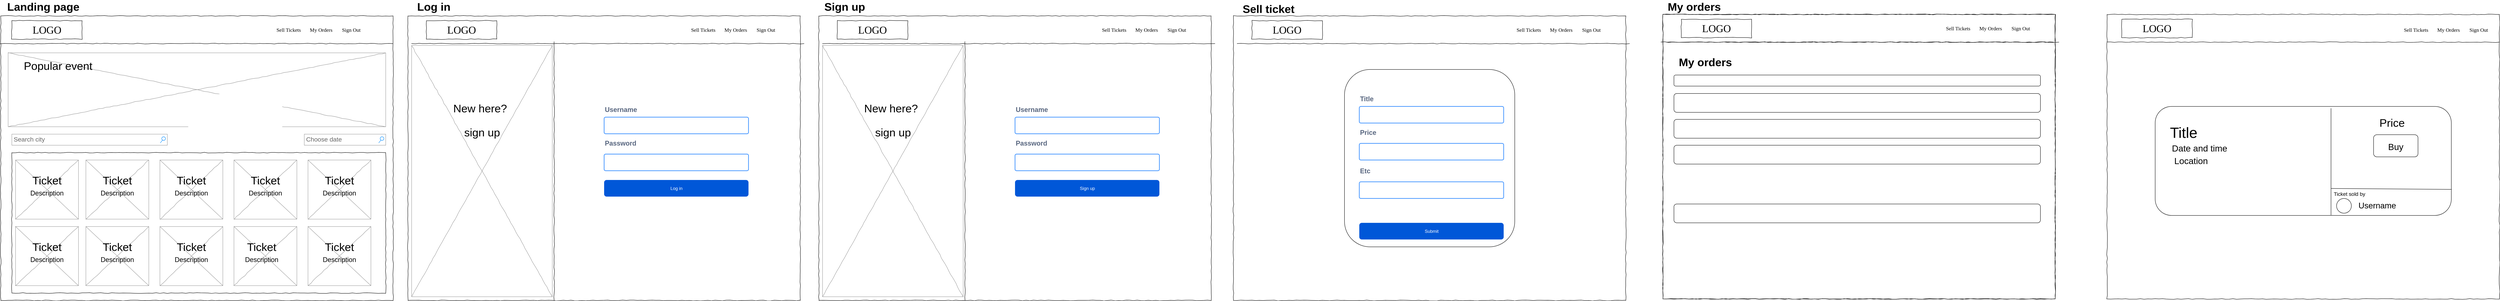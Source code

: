 <mxfile version="20.4.0" type="device"><diagram name="Page-1" id="03018318-947c-dd8e-b7a3-06fadd420f32"><mxGraphModel dx="1138" dy="1432" grid="1" gridSize="10" guides="1" tooltips="1" connect="1" arrows="1" fold="1" page="1" pageScale="1" pageWidth="1100" pageHeight="850" background="none" math="0" shadow="0"><root><mxCell id="0"/><mxCell id="1" parent="0"/><mxCell id="677b7b8949515195-1" value="" style="whiteSpace=wrap;html=1;rounded=0;shadow=0;labelBackgroundColor=none;strokeColor=#000000;strokeWidth=1;fillColor=none;fontFamily=Verdana;fontSize=12;fontColor=#000000;align=center;comic=1;" parent="1" vertex="1"><mxGeometry x="20" y="20" width="1060" height="770" as="geometry"/></mxCell><mxCell id="677b7b8949515195-2" value="LOGO" style="whiteSpace=wrap;html=1;rounded=0;shadow=0;labelBackgroundColor=none;strokeWidth=1;fontFamily=Verdana;fontSize=28;align=center;comic=1;" parent="1" vertex="1"><mxGeometry x="50" y="33" width="190" height="50" as="geometry"/></mxCell><mxCell id="677b7b8949515195-4" value="Sell Tickets" style="text;html=1;points=[];align=left;verticalAlign=top;spacingTop=-4;fontSize=14;fontFamily=Verdana" parent="1" vertex="1"><mxGeometry x="763" y="48" width="60" height="20" as="geometry"/></mxCell><mxCell id="677b7b8949515195-5" value="My Orders" style="text;html=1;points=[];align=left;verticalAlign=top;spacingTop=-4;fontSize=14;fontFamily=Verdana" parent="1" vertex="1"><mxGeometry x="853" y="48" width="60" height="20" as="geometry"/></mxCell><mxCell id="677b7b8949515195-7" value="Sign Out" style="text;html=1;points=[];align=left;verticalAlign=top;spacingTop=-4;fontSize=14;fontFamily=Verdana" parent="1" vertex="1"><mxGeometry x="940" y="48" width="60" height="20" as="geometry"/></mxCell><mxCell id="677b7b8949515195-9" value="" style="line;strokeWidth=1;html=1;rounded=0;shadow=0;labelBackgroundColor=none;fillColor=none;fontFamily=Verdana;fontSize=14;fontColor=#000000;align=center;comic=1;" parent="1" vertex="1"><mxGeometry x="19" y="90" width="1060" height="10" as="geometry"/></mxCell><mxCell id="677b7b8949515195-16" value="" style="verticalLabelPosition=bottom;shadow=0;dashed=0;align=center;html=1;verticalAlign=top;strokeWidth=1;shape=mxgraph.mockup.graphics.simpleIcon;strokeColor=#999999;rounded=0;labelBackgroundColor=none;fontFamily=Verdana;fontSize=14;fontColor=#000000;comic=1;" parent="1" vertex="1"><mxGeometry x="40" y="120" width="1020" height="200" as="geometry"/></mxCell><mxCell id="677b7b8949515195-25" value="" style="whiteSpace=wrap;html=1;rounded=0;shadow=0;labelBackgroundColor=none;strokeWidth=1;fillColor=none;fontFamily=Verdana;fontSize=12;align=center;comic=1;" parent="1" vertex="1"><mxGeometry x="50" y="390" width="1010" height="380" as="geometry"/></mxCell><mxCell id="gSClzCPDcYs18dSy8eDc-6" value="&lt;font style=&quot;font-size: 30px;&quot;&gt;Popular event&lt;/font&gt;" style="text;html=1;strokeColor=none;fillColor=none;align=center;verticalAlign=middle;whiteSpace=wrap;rounded=0;" parent="1" vertex="1"><mxGeometry x="50" y="140" width="250" height="30" as="geometry"/></mxCell><mxCell id="gSClzCPDcYs18dSy8eDc-8" value="Search city" style="strokeWidth=1;shadow=0;dashed=0;align=center;html=1;shape=mxgraph.mockup.forms.searchBox;strokeColor=#999999;mainText=;strokeColor2=#008cff;fontColor=#666666;fontSize=17;align=left;spacingLeft=3;" parent="1" vertex="1"><mxGeometry x="50" y="340" width="420" height="30" as="geometry"/></mxCell><mxCell id="gSClzCPDcYs18dSy8eDc-12" value="Choose date" style="strokeWidth=1;shadow=0;dashed=0;align=center;html=1;shape=mxgraph.mockup.forms.searchBox;strokeColor=#999999;mainText=;strokeColor2=#008cff;fontColor=#666666;fontSize=17;align=left;spacingLeft=3;" parent="1" vertex="1"><mxGeometry x="840" y="340" width="220" height="30" as="geometry"/></mxCell><mxCell id="gSClzCPDcYs18dSy8eDc-16" value="" style="group" parent="1" vertex="1" connectable="0"><mxGeometry x="60" y="410" width="170" height="160" as="geometry"/></mxCell><mxCell id="gSClzCPDcYs18dSy8eDc-13" value="" style="verticalLabelPosition=bottom;shadow=0;dashed=0;align=center;html=1;verticalAlign=top;strokeWidth=1;shape=mxgraph.mockup.graphics.simpleIcon;strokeColor=#999999;rounded=0;labelBackgroundColor=none;fontFamily=Verdana;fontSize=14;fontColor=#000000;comic=1;" parent="gSClzCPDcYs18dSy8eDc-16" vertex="1"><mxGeometry width="170" height="160" as="geometry"/></mxCell><mxCell id="gSClzCPDcYs18dSy8eDc-14" value="Ticket" style="text;html=1;strokeColor=none;fillColor=none;align=center;verticalAlign=middle;whiteSpace=wrap;rounded=0;fontSize=30;" parent="gSClzCPDcYs18dSy8eDc-16" vertex="1"><mxGeometry x="55" y="40" width="60" height="30" as="geometry"/></mxCell><mxCell id="gSClzCPDcYs18dSy8eDc-15" value="&lt;font style=&quot;font-size: 18px;&quot;&gt;Description&lt;/font&gt;" style="text;html=1;strokeColor=none;fillColor=none;align=center;verticalAlign=middle;whiteSpace=wrap;rounded=0;fontSize=30;" parent="gSClzCPDcYs18dSy8eDc-16" vertex="1"><mxGeometry x="55" y="70" width="60" height="30" as="geometry"/></mxCell><mxCell id="gSClzCPDcYs18dSy8eDc-57" value="&lt;font style=&quot;font-size: 30px;&quot;&gt;&lt;b&gt;Landing page&lt;/b&gt;&lt;/font&gt;" style="text;html=1;strokeColor=none;fillColor=none;align=center;verticalAlign=middle;whiteSpace=wrap;rounded=0;fontSize=18;" parent="1" vertex="1"><mxGeometry x="20" y="-20" width="230" height="30" as="geometry"/></mxCell><mxCell id="laHlXnkWmQRUd85_2333-5" value="" style="group" parent="1" vertex="1" connectable="0"><mxGeometry x="250" y="410" width="170" height="160" as="geometry"/></mxCell><mxCell id="laHlXnkWmQRUd85_2333-6" value="" style="verticalLabelPosition=bottom;shadow=0;dashed=0;align=center;html=1;verticalAlign=top;strokeWidth=1;shape=mxgraph.mockup.graphics.simpleIcon;strokeColor=#999999;rounded=0;labelBackgroundColor=none;fontFamily=Verdana;fontSize=14;fontColor=#000000;comic=1;" parent="laHlXnkWmQRUd85_2333-5" vertex="1"><mxGeometry width="170" height="160" as="geometry"/></mxCell><mxCell id="laHlXnkWmQRUd85_2333-7" value="Ticket" style="text;html=1;strokeColor=none;fillColor=none;align=center;verticalAlign=middle;whiteSpace=wrap;rounded=0;fontSize=30;" parent="laHlXnkWmQRUd85_2333-5" vertex="1"><mxGeometry x="55" y="40" width="60" height="30" as="geometry"/></mxCell><mxCell id="laHlXnkWmQRUd85_2333-8" value="&lt;font style=&quot;font-size: 18px;&quot;&gt;Description&lt;/font&gt;" style="text;html=1;strokeColor=none;fillColor=none;align=center;verticalAlign=middle;whiteSpace=wrap;rounded=0;fontSize=30;" parent="laHlXnkWmQRUd85_2333-5" vertex="1"><mxGeometry x="55" y="70" width="60" height="30" as="geometry"/></mxCell><mxCell id="laHlXnkWmQRUd85_2333-9" value="" style="group" parent="1" vertex="1" connectable="0"><mxGeometry x="250" y="590" width="505" height="160" as="geometry"/></mxCell><mxCell id="laHlXnkWmQRUd85_2333-10" value="" style="verticalLabelPosition=bottom;shadow=0;dashed=0;align=center;html=1;verticalAlign=top;strokeWidth=1;shape=mxgraph.mockup.graphics.simpleIcon;strokeColor=#999999;rounded=0;labelBackgroundColor=none;fontFamily=Verdana;fontSize=14;fontColor=#000000;comic=1;" parent="laHlXnkWmQRUd85_2333-9" vertex="1"><mxGeometry width="170" height="160" as="geometry"/></mxCell><mxCell id="laHlXnkWmQRUd85_2333-11" value="Ticket" style="text;html=1;strokeColor=none;fillColor=none;align=center;verticalAlign=middle;whiteSpace=wrap;rounded=0;fontSize=30;" parent="laHlXnkWmQRUd85_2333-9" vertex="1"><mxGeometry x="55" y="40" width="60" height="30" as="geometry"/></mxCell><mxCell id="laHlXnkWmQRUd85_2333-12" value="&lt;font style=&quot;font-size: 18px;&quot;&gt;Description&lt;/font&gt;" style="text;html=1;strokeColor=none;fillColor=none;align=center;verticalAlign=middle;whiteSpace=wrap;rounded=0;fontSize=30;" parent="laHlXnkWmQRUd85_2333-9" vertex="1"><mxGeometry x="55" y="70" width="60" height="30" as="geometry"/></mxCell><mxCell id="laHlXnkWmQRUd85_2333-17" value="" style="group" parent="laHlXnkWmQRUd85_2333-9" vertex="1" connectable="0"><mxGeometry y="-180" width="170" height="160" as="geometry"/></mxCell><mxCell id="laHlXnkWmQRUd85_2333-18" value="" style="verticalLabelPosition=bottom;shadow=0;dashed=0;align=center;html=1;verticalAlign=top;strokeWidth=1;shape=mxgraph.mockup.graphics.simpleIcon;strokeColor=#999999;rounded=0;labelBackgroundColor=none;fontFamily=Verdana;fontSize=14;fontColor=#000000;comic=1;" parent="laHlXnkWmQRUd85_2333-17" vertex="1"><mxGeometry width="170" height="160" as="geometry"/></mxCell><mxCell id="laHlXnkWmQRUd85_2333-19" value="Ticket" style="text;html=1;strokeColor=none;fillColor=none;align=center;verticalAlign=middle;whiteSpace=wrap;rounded=0;fontSize=30;" parent="laHlXnkWmQRUd85_2333-17" vertex="1"><mxGeometry x="55" y="40" width="60" height="30" as="geometry"/></mxCell><mxCell id="laHlXnkWmQRUd85_2333-20" value="&lt;font style=&quot;font-size: 18px;&quot;&gt;Description&lt;/font&gt;" style="text;html=1;strokeColor=none;fillColor=none;align=center;verticalAlign=middle;whiteSpace=wrap;rounded=0;fontSize=30;" parent="laHlXnkWmQRUd85_2333-17" vertex="1"><mxGeometry x="55" y="70" width="60" height="30" as="geometry"/></mxCell><mxCell id="laHlXnkWmQRUd85_2333-21" value="" style="group" parent="laHlXnkWmQRUd85_2333-9" vertex="1" connectable="0"><mxGeometry x="-190" y="-180" width="170" height="160" as="geometry"/></mxCell><mxCell id="laHlXnkWmQRUd85_2333-22" value="" style="verticalLabelPosition=bottom;shadow=0;dashed=0;align=center;html=1;verticalAlign=top;strokeWidth=1;shape=mxgraph.mockup.graphics.simpleIcon;strokeColor=#999999;rounded=0;labelBackgroundColor=none;fontFamily=Verdana;fontSize=14;fontColor=#000000;comic=1;" parent="laHlXnkWmQRUd85_2333-21" vertex="1"><mxGeometry width="170" height="160" as="geometry"/></mxCell><mxCell id="laHlXnkWmQRUd85_2333-23" value="Ticket" style="text;html=1;strokeColor=none;fillColor=none;align=center;verticalAlign=middle;whiteSpace=wrap;rounded=0;fontSize=30;" parent="laHlXnkWmQRUd85_2333-21" vertex="1"><mxGeometry x="55" y="40" width="60" height="30" as="geometry"/></mxCell><mxCell id="laHlXnkWmQRUd85_2333-24" value="&lt;font style=&quot;font-size: 18px;&quot;&gt;Description&lt;/font&gt;" style="text;html=1;strokeColor=none;fillColor=none;align=center;verticalAlign=middle;whiteSpace=wrap;rounded=0;fontSize=30;" parent="laHlXnkWmQRUd85_2333-21" vertex="1"><mxGeometry x="55" y="70" width="60" height="30" as="geometry"/></mxCell><mxCell id="laHlXnkWmQRUd85_2333-25" value="" style="group" parent="laHlXnkWmQRUd85_2333-9" vertex="1" connectable="0"><mxGeometry x="-190" width="170" height="160" as="geometry"/></mxCell><mxCell id="laHlXnkWmQRUd85_2333-26" value="" style="verticalLabelPosition=bottom;shadow=0;dashed=0;align=center;html=1;verticalAlign=top;strokeWidth=1;shape=mxgraph.mockup.graphics.simpleIcon;strokeColor=#999999;rounded=0;labelBackgroundColor=none;fontFamily=Verdana;fontSize=14;fontColor=#000000;comic=1;" parent="laHlXnkWmQRUd85_2333-25" vertex="1"><mxGeometry width="170" height="160" as="geometry"/></mxCell><mxCell id="laHlXnkWmQRUd85_2333-27" value="Ticket" style="text;html=1;strokeColor=none;fillColor=none;align=center;verticalAlign=middle;whiteSpace=wrap;rounded=0;fontSize=30;" parent="laHlXnkWmQRUd85_2333-25" vertex="1"><mxGeometry x="55" y="40" width="60" height="30" as="geometry"/></mxCell><mxCell id="laHlXnkWmQRUd85_2333-28" value="&lt;font style=&quot;font-size: 18px;&quot;&gt;Description&lt;/font&gt;" style="text;html=1;strokeColor=none;fillColor=none;align=center;verticalAlign=middle;whiteSpace=wrap;rounded=0;fontSize=30;" parent="laHlXnkWmQRUd85_2333-25" vertex="1"><mxGeometry x="55" y="70" width="60" height="30" as="geometry"/></mxCell><mxCell id="laHlXnkWmQRUd85_2333-29" value="" style="verticalLabelPosition=bottom;shadow=0;dashed=0;align=center;html=1;verticalAlign=top;strokeWidth=1;shape=mxgraph.mockup.graphics.simpleIcon;strokeColor=#999999;rounded=0;labelBackgroundColor=none;fontFamily=Verdana;fontSize=14;fontColor=#000000;comic=1;" parent="laHlXnkWmQRUd85_2333-9" vertex="1"><mxGeometry x="400" width="170" height="160" as="geometry"/></mxCell><mxCell id="laHlXnkWmQRUd85_2333-34" value="" style="group" parent="laHlXnkWmQRUd85_2333-9" vertex="1" connectable="0"><mxGeometry x="200" y="-180" width="170" height="160" as="geometry"/></mxCell><mxCell id="laHlXnkWmQRUd85_2333-35" value="" style="verticalLabelPosition=bottom;shadow=0;dashed=0;align=center;html=1;verticalAlign=top;strokeWidth=1;shape=mxgraph.mockup.graphics.simpleIcon;strokeColor=#999999;rounded=0;labelBackgroundColor=none;fontFamily=Verdana;fontSize=14;fontColor=#000000;comic=1;" parent="laHlXnkWmQRUd85_2333-34" vertex="1"><mxGeometry width="170" height="160" as="geometry"/></mxCell><mxCell id="laHlXnkWmQRUd85_2333-36" value="Ticket" style="text;html=1;strokeColor=none;fillColor=none;align=center;verticalAlign=middle;whiteSpace=wrap;rounded=0;fontSize=30;" parent="laHlXnkWmQRUd85_2333-34" vertex="1"><mxGeometry x="55" y="40" width="60" height="30" as="geometry"/></mxCell><mxCell id="laHlXnkWmQRUd85_2333-37" value="&lt;font style=&quot;font-size: 18px;&quot;&gt;Description&lt;/font&gt;" style="text;html=1;strokeColor=none;fillColor=none;align=center;verticalAlign=middle;whiteSpace=wrap;rounded=0;fontSize=30;" parent="laHlXnkWmQRUd85_2333-34" vertex="1"><mxGeometry x="55" y="70" width="60" height="30" as="geometry"/></mxCell><mxCell id="laHlXnkWmQRUd85_2333-42" value="Ticket" style="text;html=1;strokeColor=none;fillColor=none;align=center;verticalAlign=middle;whiteSpace=wrap;rounded=0;fontSize=30;" parent="laHlXnkWmQRUd85_2333-9" vertex="1"><mxGeometry x="445" y="40" width="60" height="30" as="geometry"/></mxCell><mxCell id="laHlXnkWmQRUd85_2333-43" value="&lt;font style=&quot;font-size: 18px;&quot;&gt;Description&lt;/font&gt;" style="text;html=1;strokeColor=none;fillColor=none;align=center;verticalAlign=middle;whiteSpace=wrap;rounded=0;fontSize=30;" parent="laHlXnkWmQRUd85_2333-9" vertex="1"><mxGeometry x="445" y="70" width="60" height="30" as="geometry"/></mxCell><mxCell id="laHlXnkWmQRUd85_2333-13" value="" style="group" parent="1" vertex="1" connectable="0"><mxGeometry x="60" y="590" width="170" height="160" as="geometry"/></mxCell><mxCell id="laHlXnkWmQRUd85_2333-14" value="" style="verticalLabelPosition=bottom;shadow=0;dashed=0;align=center;html=1;verticalAlign=top;strokeWidth=1;shape=mxgraph.mockup.graphics.simpleIcon;strokeColor=#999999;rounded=0;labelBackgroundColor=none;fontFamily=Verdana;fontSize=14;fontColor=#000000;comic=1;" parent="laHlXnkWmQRUd85_2333-13" vertex="1"><mxGeometry width="170" height="160" as="geometry"/></mxCell><mxCell id="laHlXnkWmQRUd85_2333-15" value="Ticket" style="text;html=1;strokeColor=none;fillColor=none;align=center;verticalAlign=middle;whiteSpace=wrap;rounded=0;fontSize=30;" parent="laHlXnkWmQRUd85_2333-13" vertex="1"><mxGeometry x="55" y="40" width="60" height="30" as="geometry"/></mxCell><mxCell id="laHlXnkWmQRUd85_2333-16" value="&lt;font style=&quot;font-size: 18px;&quot;&gt;Description&lt;/font&gt;" style="text;html=1;strokeColor=none;fillColor=none;align=center;verticalAlign=middle;whiteSpace=wrap;rounded=0;fontSize=30;" parent="laHlXnkWmQRUd85_2333-13" vertex="1"><mxGeometry x="55" y="70" width="60" height="30" as="geometry"/></mxCell><mxCell id="laHlXnkWmQRUd85_2333-30" value="" style="group" parent="1" vertex="1" connectable="0"><mxGeometry x="450" y="590" width="170" height="160" as="geometry"/></mxCell><mxCell id="laHlXnkWmQRUd85_2333-31" value="" style="verticalLabelPosition=bottom;shadow=0;dashed=0;align=center;html=1;verticalAlign=top;strokeWidth=1;shape=mxgraph.mockup.graphics.simpleIcon;strokeColor=#999999;rounded=0;labelBackgroundColor=none;fontFamily=Verdana;fontSize=14;fontColor=#000000;comic=1;" parent="laHlXnkWmQRUd85_2333-30" vertex="1"><mxGeometry width="170" height="160" as="geometry"/></mxCell><mxCell id="laHlXnkWmQRUd85_2333-32" value="Ticket" style="text;html=1;strokeColor=none;fillColor=none;align=center;verticalAlign=middle;whiteSpace=wrap;rounded=0;fontSize=30;" parent="laHlXnkWmQRUd85_2333-30" vertex="1"><mxGeometry x="55" y="40" width="60" height="30" as="geometry"/></mxCell><mxCell id="laHlXnkWmQRUd85_2333-33" value="&lt;font style=&quot;font-size: 18px;&quot;&gt;Description&lt;/font&gt;" style="text;html=1;strokeColor=none;fillColor=none;align=center;verticalAlign=middle;whiteSpace=wrap;rounded=0;fontSize=30;" parent="laHlXnkWmQRUd85_2333-30" vertex="1"><mxGeometry x="55" y="70" width="60" height="30" as="geometry"/></mxCell><mxCell id="laHlXnkWmQRUd85_2333-49" value="" style="group" parent="1" vertex="1" connectable="0"><mxGeometry x="850" y="410" width="170" height="160" as="geometry"/></mxCell><mxCell id="laHlXnkWmQRUd85_2333-50" value="" style="verticalLabelPosition=bottom;shadow=0;dashed=0;align=center;html=1;verticalAlign=top;strokeWidth=1;shape=mxgraph.mockup.graphics.simpleIcon;strokeColor=#999999;rounded=0;labelBackgroundColor=none;fontFamily=Verdana;fontSize=14;fontColor=#000000;comic=1;" parent="laHlXnkWmQRUd85_2333-49" vertex="1"><mxGeometry width="170" height="160" as="geometry"/></mxCell><mxCell id="laHlXnkWmQRUd85_2333-51" value="Ticket" style="text;html=1;strokeColor=none;fillColor=none;align=center;verticalAlign=middle;whiteSpace=wrap;rounded=0;fontSize=30;" parent="laHlXnkWmQRUd85_2333-49" vertex="1"><mxGeometry x="55" y="40" width="60" height="30" as="geometry"/></mxCell><mxCell id="laHlXnkWmQRUd85_2333-52" value="&lt;font style=&quot;font-size: 18px;&quot;&gt;Description&lt;/font&gt;" style="text;html=1;strokeColor=none;fillColor=none;align=center;verticalAlign=middle;whiteSpace=wrap;rounded=0;fontSize=30;" parent="laHlXnkWmQRUd85_2333-49" vertex="1"><mxGeometry x="55" y="70" width="60" height="30" as="geometry"/></mxCell><mxCell id="laHlXnkWmQRUd85_2333-53" value="" style="group" parent="1" vertex="1" connectable="0"><mxGeometry x="850" y="590" width="170" height="160" as="geometry"/></mxCell><mxCell id="laHlXnkWmQRUd85_2333-54" value="" style="verticalLabelPosition=bottom;shadow=0;dashed=0;align=center;html=1;verticalAlign=top;strokeWidth=1;shape=mxgraph.mockup.graphics.simpleIcon;strokeColor=#999999;rounded=0;labelBackgroundColor=none;fontFamily=Verdana;fontSize=14;fontColor=#000000;comic=1;" parent="laHlXnkWmQRUd85_2333-53" vertex="1"><mxGeometry width="170" height="160" as="geometry"/></mxCell><mxCell id="laHlXnkWmQRUd85_2333-55" value="Ticket" style="text;html=1;strokeColor=none;fillColor=none;align=center;verticalAlign=middle;whiteSpace=wrap;rounded=0;fontSize=30;" parent="laHlXnkWmQRUd85_2333-53" vertex="1"><mxGeometry x="55" y="40" width="60" height="30" as="geometry"/></mxCell><mxCell id="laHlXnkWmQRUd85_2333-56" value="&lt;font style=&quot;font-size: 18px;&quot;&gt;Description&lt;/font&gt;" style="text;html=1;strokeColor=none;fillColor=none;align=center;verticalAlign=middle;whiteSpace=wrap;rounded=0;fontSize=30;" parent="laHlXnkWmQRUd85_2333-53" vertex="1"><mxGeometry x="55" y="70" width="60" height="30" as="geometry"/></mxCell><mxCell id="laHlXnkWmQRUd85_2333-38" value="" style="group" parent="1" vertex="1" connectable="0"><mxGeometry x="650" y="410" width="170" height="160" as="geometry"/></mxCell><mxCell id="laHlXnkWmQRUd85_2333-39" value="" style="verticalLabelPosition=bottom;shadow=0;dashed=0;align=center;html=1;verticalAlign=top;strokeWidth=1;shape=mxgraph.mockup.graphics.simpleIcon;strokeColor=#999999;rounded=0;labelBackgroundColor=none;fontFamily=Verdana;fontSize=14;fontColor=#000000;comic=1;" parent="laHlXnkWmQRUd85_2333-38" vertex="1"><mxGeometry width="170" height="160" as="geometry"/></mxCell><mxCell id="laHlXnkWmQRUd85_2333-40" value="Ticket" style="text;html=1;strokeColor=none;fillColor=none;align=center;verticalAlign=middle;whiteSpace=wrap;rounded=0;fontSize=30;" parent="laHlXnkWmQRUd85_2333-38" vertex="1"><mxGeometry x="55" y="40" width="60" height="30" as="geometry"/></mxCell><mxCell id="laHlXnkWmQRUd85_2333-41" value="&lt;font style=&quot;font-size: 18px;&quot;&gt;Description&lt;/font&gt;" style="text;html=1;strokeColor=none;fillColor=none;align=center;verticalAlign=middle;whiteSpace=wrap;rounded=0;fontSize=30;" parent="laHlXnkWmQRUd85_2333-38" vertex="1"><mxGeometry x="55" y="70" width="60" height="30" as="geometry"/></mxCell><mxCell id="laHlXnkWmQRUd85_2333-57" value="" style="whiteSpace=wrap;html=1;rounded=0;shadow=0;labelBackgroundColor=none;strokeColor=#000000;strokeWidth=1;fillColor=none;fontFamily=Verdana;fontSize=12;fontColor=#000000;align=center;comic=1;" parent="1" vertex="1"><mxGeometry x="1120" y="20" width="1060" height="770" as="geometry"/></mxCell><mxCell id="laHlXnkWmQRUd85_2333-58" value="LOGO" style="whiteSpace=wrap;html=1;rounded=0;shadow=0;labelBackgroundColor=none;strokeWidth=1;fontFamily=Verdana;fontSize=28;align=center;comic=1;" parent="1" vertex="1"><mxGeometry x="1170" y="33" width="190" height="50" as="geometry"/></mxCell><mxCell id="laHlXnkWmQRUd85_2333-59" value="Sell Tickets" style="text;html=1;points=[];align=left;verticalAlign=top;spacingTop=-4;fontSize=14;fontFamily=Verdana" parent="1" vertex="1"><mxGeometry x="1883" y="48" width="60" height="20" as="geometry"/></mxCell><mxCell id="laHlXnkWmQRUd85_2333-60" value="My Orders" style="text;html=1;points=[];align=left;verticalAlign=top;spacingTop=-4;fontSize=14;fontFamily=Verdana" parent="1" vertex="1"><mxGeometry x="1973" y="48" width="60" height="20" as="geometry"/></mxCell><mxCell id="laHlXnkWmQRUd85_2333-61" value="Sign Out" style="text;html=1;points=[];align=left;verticalAlign=top;spacingTop=-4;fontSize=14;fontFamily=Verdana" parent="1" vertex="1"><mxGeometry x="2060" y="48" width="60" height="20" as="geometry"/></mxCell><mxCell id="laHlXnkWmQRUd85_2333-62" value="" style="line;strokeWidth=1;html=1;rounded=0;shadow=0;labelBackgroundColor=none;fillColor=none;fontFamily=Verdana;fontSize=14;fontColor=#000000;align=center;comic=1;" parent="1" vertex="1"><mxGeometry x="1130" y="90" width="1060" height="10" as="geometry"/></mxCell><mxCell id="laHlXnkWmQRUd85_2333-63" value="&lt;font style=&quot;font-size: 30px;&quot;&gt;&lt;b&gt;Log in&lt;/b&gt;&lt;/font&gt;" style="text;html=1;strokeColor=none;fillColor=none;align=center;verticalAlign=middle;whiteSpace=wrap;rounded=0;fontSize=18;" parent="1" vertex="1"><mxGeometry x="1120" y="-20" width="140" height="30" as="geometry"/></mxCell><mxCell id="laHlXnkWmQRUd85_2333-65" value="" style="line;strokeWidth=1;html=1;rounded=0;shadow=0;labelBackgroundColor=none;fillColor=none;fontFamily=Verdana;fontSize=14;fontColor=#000000;align=center;comic=1;direction=south;" parent="1" vertex="1"><mxGeometry x="1510" y="90" width="10" height="700" as="geometry"/></mxCell><mxCell id="laHlXnkWmQRUd85_2333-69" value="" style="verticalLabelPosition=bottom;shadow=0;dashed=0;align=center;html=1;verticalAlign=top;strokeWidth=1;shape=mxgraph.mockup.graphics.simpleIcon;strokeColor=#999999;rounded=0;labelBackgroundColor=none;fontFamily=Verdana;fontSize=14;fontColor=#000000;comic=1;direction=south;" parent="1" vertex="1"><mxGeometry x="1130" y="100" width="380" height="680" as="geometry"/></mxCell><mxCell id="laHlXnkWmQRUd85_2333-67" value="New here?" style="text;html=1;strokeColor=none;fillColor=none;align=center;verticalAlign=middle;whiteSpace=wrap;rounded=0;fontSize=30;" parent="1" vertex="1"><mxGeometry x="1220" y="210" width="190" height="120" as="geometry"/></mxCell><mxCell id="laHlXnkWmQRUd85_2333-68" value="sign up" style="text;html=1;strokeColor=none;fillColor=none;align=center;verticalAlign=middle;whiteSpace=wrap;rounded=0;fontSize=30;" parent="1" vertex="1"><mxGeometry x="1262.5" y="320" width="115" height="30" as="geometry"/></mxCell><mxCell id="laHlXnkWmQRUd85_2333-70" value="&lt;font style=&quot;font-size: 18px;&quot;&gt;Username&lt;/font&gt;" style="fillColor=none;strokeColor=none;html=1;fontSize=11;fontStyle=0;align=left;fontColor=#596780;fontStyle=1;fontSize=11" parent="1" vertex="1"><mxGeometry x="1650" y="259" width="250" height="30" as="geometry"/></mxCell><mxCell id="laHlXnkWmQRUd85_2333-71" value="" style="rounded=1;arcSize=9;align=left;spacingLeft=5;strokeColor=#4C9AFF;html=1;strokeWidth=2;fontSize=12" parent="1" vertex="1"><mxGeometry x="1650" y="294" width="390" height="45" as="geometry"/></mxCell><mxCell id="laHlXnkWmQRUd85_2333-72" value="&lt;font style=&quot;font-size: 18px;&quot;&gt;Password&lt;/font&gt;" style="fillColor=none;strokeColor=none;html=1;fontSize=11;fontStyle=0;align=left;fontColor=#596780;fontStyle=1;fontSize=11" parent="1" vertex="1"><mxGeometry x="1650" y="350" width="250" height="30" as="geometry"/></mxCell><mxCell id="laHlXnkWmQRUd85_2333-73" value="" style="rounded=1;arcSize=9;align=left;spacingLeft=5;strokeColor=#4C9AFF;html=1;strokeWidth=2;fontSize=12" parent="1" vertex="1"><mxGeometry x="1650" y="394" width="390" height="45" as="geometry"/></mxCell><mxCell id="laHlXnkWmQRUd85_2333-75" value="Log in" style="rounded=1;fillColor=#0057D8;strokeColor=none;html=1;fontColor=#ffffff;align=center;verticalAlign=middle;fontStyle=0;fontSize=12;sketch=0;" parent="1" vertex="1"><mxGeometry x="1650" y="464" width="390" height="45" as="geometry"/></mxCell><mxCell id="laHlXnkWmQRUd85_2333-76" value="" style="whiteSpace=wrap;html=1;rounded=0;shadow=0;labelBackgroundColor=none;strokeColor=#000000;strokeWidth=1;fillColor=none;fontFamily=Verdana;fontSize=12;fontColor=#000000;align=center;comic=1;" parent="1" vertex="1"><mxGeometry x="2230" y="20" width="1060" height="770" as="geometry"/></mxCell><mxCell id="laHlXnkWmQRUd85_2333-77" value="LOGO" style="whiteSpace=wrap;html=1;rounded=0;shadow=0;labelBackgroundColor=none;strokeWidth=1;fontFamily=Verdana;fontSize=28;align=center;comic=1;" parent="1" vertex="1"><mxGeometry x="2280" y="33" width="190" height="50" as="geometry"/></mxCell><mxCell id="laHlXnkWmQRUd85_2333-78" value="Sell Tickets" style="text;html=1;points=[];align=left;verticalAlign=top;spacingTop=-4;fontSize=14;fontFamily=Verdana" parent="1" vertex="1"><mxGeometry x="2993" y="48" width="60" height="20" as="geometry"/></mxCell><mxCell id="laHlXnkWmQRUd85_2333-79" value="My Orders" style="text;html=1;points=[];align=left;verticalAlign=top;spacingTop=-4;fontSize=14;fontFamily=Verdana" parent="1" vertex="1"><mxGeometry x="3083" y="48" width="60" height="20" as="geometry"/></mxCell><mxCell id="laHlXnkWmQRUd85_2333-80" value="Sign Out" style="text;html=1;points=[];align=left;verticalAlign=top;spacingTop=-4;fontSize=14;fontFamily=Verdana" parent="1" vertex="1"><mxGeometry x="3170" y="48" width="60" height="20" as="geometry"/></mxCell><mxCell id="laHlXnkWmQRUd85_2333-81" value="" style="line;strokeWidth=1;html=1;rounded=0;shadow=0;labelBackgroundColor=none;fillColor=none;fontFamily=Verdana;fontSize=14;fontColor=#000000;align=center;comic=1;" parent="1" vertex="1"><mxGeometry x="2240" y="90" width="1060" height="10" as="geometry"/></mxCell><mxCell id="laHlXnkWmQRUd85_2333-82" value="&lt;font style=&quot;font-size: 30px;&quot;&gt;&lt;b&gt;Sign up&lt;/b&gt;&lt;/font&gt;" style="text;html=1;strokeColor=none;fillColor=none;align=center;verticalAlign=middle;whiteSpace=wrap;rounded=0;fontSize=18;" parent="1" vertex="1"><mxGeometry x="2230" y="-20" width="140" height="30" as="geometry"/></mxCell><mxCell id="laHlXnkWmQRUd85_2333-83" value="" style="line;strokeWidth=1;html=1;rounded=0;shadow=0;labelBackgroundColor=none;fillColor=none;fontFamily=Verdana;fontSize=14;fontColor=#000000;align=center;comic=1;direction=south;" parent="1" vertex="1"><mxGeometry x="2620" y="90" width="10" height="700" as="geometry"/></mxCell><mxCell id="laHlXnkWmQRUd85_2333-84" value="" style="verticalLabelPosition=bottom;shadow=0;dashed=0;align=center;html=1;verticalAlign=top;strokeWidth=1;shape=mxgraph.mockup.graphics.simpleIcon;strokeColor=#999999;rounded=0;labelBackgroundColor=none;fontFamily=Verdana;fontSize=14;fontColor=#000000;comic=1;direction=south;" parent="1" vertex="1"><mxGeometry x="2240" y="100" width="380" height="680" as="geometry"/></mxCell><mxCell id="laHlXnkWmQRUd85_2333-85" value="New here?" style="text;html=1;strokeColor=none;fillColor=none;align=center;verticalAlign=middle;whiteSpace=wrap;rounded=0;fontSize=30;" parent="1" vertex="1"><mxGeometry x="2330" y="210" width="190" height="120" as="geometry"/></mxCell><mxCell id="laHlXnkWmQRUd85_2333-86" value="sign up" style="text;html=1;strokeColor=none;fillColor=none;align=center;verticalAlign=middle;whiteSpace=wrap;rounded=0;fontSize=30;" parent="1" vertex="1"><mxGeometry x="2372.5" y="320" width="115" height="30" as="geometry"/></mxCell><mxCell id="laHlXnkWmQRUd85_2333-92" value="&lt;font style=&quot;font-size: 18px;&quot;&gt;Username&lt;/font&gt;" style="fillColor=none;strokeColor=none;html=1;fontSize=11;fontStyle=0;align=left;fontColor=#596780;fontStyle=1;fontSize=11" parent="1" vertex="1"><mxGeometry x="2760" y="259" width="250" height="30" as="geometry"/></mxCell><mxCell id="laHlXnkWmQRUd85_2333-93" value="" style="rounded=1;arcSize=9;align=left;spacingLeft=5;strokeColor=#4C9AFF;html=1;strokeWidth=2;fontSize=12" parent="1" vertex="1"><mxGeometry x="2760" y="294" width="390" height="45" as="geometry"/></mxCell><mxCell id="laHlXnkWmQRUd85_2333-94" value="&lt;font style=&quot;font-size: 18px;&quot;&gt;Password&lt;/font&gt;" style="fillColor=none;strokeColor=none;html=1;fontSize=11;fontStyle=0;align=left;fontColor=#596780;fontStyle=1;fontSize=11" parent="1" vertex="1"><mxGeometry x="2760" y="350" width="250" height="30" as="geometry"/></mxCell><mxCell id="laHlXnkWmQRUd85_2333-95" value="" style="rounded=1;arcSize=9;align=left;spacingLeft=5;strokeColor=#4C9AFF;html=1;strokeWidth=2;fontSize=12" parent="1" vertex="1"><mxGeometry x="2760" y="394" width="390" height="45" as="geometry"/></mxCell><mxCell id="laHlXnkWmQRUd85_2333-96" value="Sign up" style="rounded=1;fillColor=#0057D8;strokeColor=none;html=1;fontColor=#ffffff;align=center;verticalAlign=middle;fontStyle=0;fontSize=12;sketch=0;" parent="1" vertex="1"><mxGeometry x="2760" y="464" width="390" height="45" as="geometry"/></mxCell><mxCell id="laHlXnkWmQRUd85_2333-98" value="" style="whiteSpace=wrap;html=1;rounded=0;shadow=0;labelBackgroundColor=none;strokeColor=#000000;strokeWidth=1;fillColor=none;fontFamily=Verdana;fontSize=12;fontColor=#000000;align=center;comic=1;" parent="1" vertex="1"><mxGeometry x="3350" y="20" width="1060" height="770" as="geometry"/></mxCell><mxCell id="laHlXnkWmQRUd85_2333-99" value="LOGO" style="whiteSpace=wrap;html=1;rounded=0;shadow=0;labelBackgroundColor=none;strokeWidth=1;fontFamily=Verdana;fontSize=28;align=center;comic=1;" parent="1" vertex="1"><mxGeometry x="3400" y="33" width="190" height="50" as="geometry"/></mxCell><mxCell id="laHlXnkWmQRUd85_2333-100" value="Sell Tickets" style="text;html=1;points=[];align=left;verticalAlign=top;spacingTop=-4;fontSize=14;fontFamily=Verdana" parent="1" vertex="1"><mxGeometry x="4113" y="48" width="60" height="20" as="geometry"/></mxCell><mxCell id="laHlXnkWmQRUd85_2333-101" value="My Orders" style="text;html=1;points=[];align=left;verticalAlign=top;spacingTop=-4;fontSize=14;fontFamily=Verdana" parent="1" vertex="1"><mxGeometry x="4203" y="48" width="60" height="20" as="geometry"/></mxCell><mxCell id="laHlXnkWmQRUd85_2333-102" value="Sign Out" style="text;html=1;points=[];align=left;verticalAlign=top;spacingTop=-4;fontSize=14;fontFamily=Verdana" parent="1" vertex="1"><mxGeometry x="4290" y="48" width="60" height="20" as="geometry"/></mxCell><mxCell id="laHlXnkWmQRUd85_2333-103" value="" style="line;strokeWidth=1;html=1;rounded=0;shadow=0;labelBackgroundColor=none;fillColor=none;fontFamily=Verdana;fontSize=14;fontColor=#000000;align=center;comic=1;" parent="1" vertex="1"><mxGeometry x="3360" y="90" width="1060" height="10" as="geometry"/></mxCell><mxCell id="laHlXnkWmQRUd85_2333-104" value="&lt;font style=&quot;font-size: 30px;&quot;&gt;&lt;b&gt;Sell ticket&lt;/b&gt;&lt;/font&gt;" style="text;html=1;strokeColor=none;fillColor=none;align=center;verticalAlign=middle;whiteSpace=wrap;rounded=0;fontSize=18;" parent="1" vertex="1"><mxGeometry x="3360" y="-14" width="170" height="30" as="geometry"/></mxCell><mxCell id="laHlXnkWmQRUd85_2333-105" value="" style="rounded=1;whiteSpace=wrap;html=1;fontSize=18;" parent="1" vertex="1"><mxGeometry x="3650" y="165" width="460" height="480" as="geometry"/></mxCell><mxCell id="laHlXnkWmQRUd85_2333-106" value="&lt;font style=&quot;font-size: 18px;&quot;&gt;Title&lt;/font&gt;" style="fillColor=none;strokeColor=none;html=1;fontSize=11;fontStyle=0;align=left;fontColor=#596780;fontStyle=1;fontSize=11" parent="1" vertex="1"><mxGeometry x="3690" y="230" width="250" height="30" as="geometry"/></mxCell><mxCell id="laHlXnkWmQRUd85_2333-107" value="" style="rounded=1;arcSize=9;align=left;spacingLeft=5;strokeColor=#4C9AFF;html=1;strokeWidth=2;fontSize=12" parent="1" vertex="1"><mxGeometry x="3690" y="265" width="390" height="45" as="geometry"/></mxCell><mxCell id="laHlXnkWmQRUd85_2333-108" value="&lt;font style=&quot;font-size: 18px;&quot;&gt;Price&lt;/font&gt;" style="fillColor=none;strokeColor=none;html=1;fontSize=11;fontStyle=0;align=left;fontColor=#596780;fontStyle=1;fontSize=11" parent="1" vertex="1"><mxGeometry x="3690" y="321" width="250" height="30" as="geometry"/></mxCell><mxCell id="laHlXnkWmQRUd85_2333-109" value="" style="rounded=1;arcSize=9;align=left;spacingLeft=5;strokeColor=#4C9AFF;html=1;strokeWidth=2;fontSize=12" parent="1" vertex="1"><mxGeometry x="3690" y="365" width="390" height="45" as="geometry"/></mxCell><mxCell id="laHlXnkWmQRUd85_2333-110" value="Submit" style="rounded=1;fillColor=#0057D8;strokeColor=none;html=1;fontColor=#ffffff;align=center;verticalAlign=middle;fontStyle=0;fontSize=12;sketch=0;" parent="1" vertex="1"><mxGeometry x="3690" y="580" width="390" height="45" as="geometry"/></mxCell><mxCell id="laHlXnkWmQRUd85_2333-111" value="&lt;font style=&quot;font-size: 18px;&quot;&gt;Etc&lt;/font&gt;" style="fillColor=none;strokeColor=none;html=1;fontSize=11;fontStyle=0;align=left;fontColor=#596780;fontStyle=1;fontSize=11" parent="1" vertex="1"><mxGeometry x="3690" y="425" width="250" height="30" as="geometry"/></mxCell><mxCell id="laHlXnkWmQRUd85_2333-112" value="" style="rounded=1;arcSize=9;align=left;spacingLeft=5;strokeColor=#4C9AFF;html=1;strokeWidth=2;fontSize=12" parent="1" vertex="1"><mxGeometry x="3690" y="469" width="390" height="45" as="geometry"/></mxCell><mxCell id="laHlXnkWmQRUd85_2333-113" value="" style="whiteSpace=wrap;html=1;rounded=0;shadow=0;labelBackgroundColor=none;strokeColor=#000000;strokeWidth=1;fillColor=none;fontFamily=Verdana;fontSize=12;fontColor=#000000;align=center;comic=1;" parent="1" vertex="1"><mxGeometry x="4510" y="16" width="1060" height="770" as="geometry"/></mxCell><mxCell id="laHlXnkWmQRUd85_2333-114" value="LOGO" style="whiteSpace=wrap;html=1;rounded=0;shadow=0;labelBackgroundColor=none;strokeWidth=1;fontFamily=Verdana;fontSize=28;align=center;comic=1;" parent="1" vertex="1"><mxGeometry x="4560" y="29" width="190" height="50" as="geometry"/></mxCell><mxCell id="laHlXnkWmQRUd85_2333-115" value="Sell Tickets" style="text;html=1;points=[];align=left;verticalAlign=top;spacingTop=-4;fontSize=14;fontFamily=Verdana" parent="1" vertex="1"><mxGeometry x="5273" y="44" width="60" height="20" as="geometry"/></mxCell><mxCell id="laHlXnkWmQRUd85_2333-116" value="My Orders" style="text;html=1;points=[];align=left;verticalAlign=top;spacingTop=-4;fontSize=14;fontFamily=Verdana" parent="1" vertex="1"><mxGeometry x="5363" y="44" width="60" height="20" as="geometry"/></mxCell><mxCell id="laHlXnkWmQRUd85_2333-117" value="Sign Out" style="text;html=1;points=[];align=left;verticalAlign=top;spacingTop=-4;fontSize=14;fontFamily=Verdana" parent="1" vertex="1"><mxGeometry x="5450" y="44" width="60" height="20" as="geometry"/></mxCell><mxCell id="laHlXnkWmQRUd85_2333-118" value="" style="line;strokeWidth=1;html=1;rounded=0;shadow=0;labelBackgroundColor=none;fillColor=none;fontFamily=Verdana;fontSize=14;fontColor=#000000;align=center;comic=1;" parent="1" vertex="1"><mxGeometry x="4520" y="86" width="1060" height="10" as="geometry"/></mxCell><mxCell id="laHlXnkWmQRUd85_2333-119" value="&lt;font style=&quot;font-size: 30px;&quot;&gt;&lt;b&gt;My orders&lt;/b&gt;&lt;/font&gt;" style="text;html=1;strokeColor=none;fillColor=none;align=center;verticalAlign=middle;whiteSpace=wrap;rounded=0;fontSize=18;" parent="1" vertex="1"><mxGeometry x="4510" y="-20" width="170" height="30" as="geometry"/></mxCell><mxCell id="laHlXnkWmQRUd85_2333-120" value="&lt;font style=&quot;font-size: 30px;&quot;&gt;&lt;b&gt;My orders&lt;/b&gt;&lt;/font&gt;" style="text;html=1;strokeColor=none;fillColor=none;align=center;verticalAlign=middle;whiteSpace=wrap;rounded=0;fontSize=18;" parent="1" vertex="1"><mxGeometry x="4540" y="130" width="170" height="30" as="geometry"/></mxCell><mxCell id="laHlXnkWmQRUd85_2333-122" value="" style="rounded=1;whiteSpace=wrap;html=1;fontSize=18;" parent="1" vertex="1"><mxGeometry x="4540" y="180" width="990" height="30" as="geometry"/></mxCell><mxCell id="laHlXnkWmQRUd85_2333-123" value="" style="rounded=1;whiteSpace=wrap;html=1;fontSize=18;" parent="1" vertex="1"><mxGeometry x="4540" y="230" width="990" height="51" as="geometry"/></mxCell><mxCell id="laHlXnkWmQRUd85_2333-124" value="" style="rounded=1;whiteSpace=wrap;html=1;fontSize=18;" parent="1" vertex="1"><mxGeometry x="4540" y="300" width="990" height="51" as="geometry"/></mxCell><mxCell id="laHlXnkWmQRUd85_2333-125" value="" style="rounded=1;whiteSpace=wrap;html=1;fontSize=18;" parent="1" vertex="1"><mxGeometry x="4540" y="370" width="990" height="51" as="geometry"/></mxCell><mxCell id="laHlXnkWmQRUd85_2333-126" value="" style="shape=image;html=1;verticalAlign=top;verticalLabelPosition=bottom;labelBackgroundColor=#ffffff;imageAspect=0;aspect=fixed;image=https://cdn1.iconfinder.com/data/icons/heroicons-solid/20/dots-vertical-128.png;fontSize=18;" parent="1" vertex="1"><mxGeometry x="5040" y="455" width="53" height="53" as="geometry"/></mxCell><mxCell id="laHlXnkWmQRUd85_2333-127" value="" style="rounded=1;whiteSpace=wrap;html=1;fontSize=18;" parent="1" vertex="1"><mxGeometry x="4540" y="529" width="990" height="51" as="geometry"/></mxCell><mxCell id="laHlXnkWmQRUd85_2333-128" value="&amp;nbsp;" style="whiteSpace=wrap;html=1;rounded=0;shadow=0;labelBackgroundColor=none;strokeColor=#000000;strokeWidth=1;fillColor=none;fontFamily=Verdana;fontSize=12;fontColor=#000000;align=center;comic=1;" parent="1" vertex="1"><mxGeometry x="4510" y="16" width="1060" height="770" as="geometry"/></mxCell><mxCell id="laHlXnkWmQRUd85_2333-129" value="" style="line;strokeWidth=1;html=1;rounded=0;shadow=0;labelBackgroundColor=none;fillColor=none;fontFamily=Verdana;fontSize=14;fontColor=#000000;align=center;comic=1;" parent="1" vertex="1"><mxGeometry x="4505" y="86" width="1060" height="10" as="geometry"/></mxCell><mxCell id="yAITkjjw6mJLM8q5S6vu-1" value="" style="whiteSpace=wrap;html=1;rounded=0;shadow=0;labelBackgroundColor=none;strokeColor=#000000;strokeWidth=1;fillColor=none;fontFamily=Verdana;fontSize=12;fontColor=#000000;align=center;comic=1;" vertex="1" parent="1"><mxGeometry x="5710" y="16" width="1060" height="770" as="geometry"/></mxCell><mxCell id="yAITkjjw6mJLM8q5S6vu-3" value="LOGO" style="whiteSpace=wrap;html=1;rounded=0;shadow=0;labelBackgroundColor=none;strokeWidth=1;fontFamily=Verdana;fontSize=28;align=center;comic=1;" vertex="1" parent="1"><mxGeometry x="5750" y="29" width="190" height="50" as="geometry"/></mxCell><mxCell id="yAITkjjw6mJLM8q5S6vu-4" value="" style="line;strokeWidth=1;html=1;rounded=0;shadow=0;labelBackgroundColor=none;fillColor=none;fontFamily=Verdana;fontSize=14;fontColor=#000000;align=center;comic=1;" vertex="1" parent="1"><mxGeometry x="5710" y="86" width="1060" height="10" as="geometry"/></mxCell><mxCell id="yAITkjjw6mJLM8q5S6vu-5" value="Sell Tickets" style="text;html=1;points=[];align=left;verticalAlign=top;spacingTop=-4;fontSize=14;fontFamily=Verdana" vertex="1" parent="1"><mxGeometry x="6510" y="48" width="60" height="20" as="geometry"/></mxCell><mxCell id="yAITkjjw6mJLM8q5S6vu-6" value="My Orders" style="text;html=1;points=[];align=left;verticalAlign=top;spacingTop=-4;fontSize=14;fontFamily=Verdana" vertex="1" parent="1"><mxGeometry x="6600" y="48" width="60" height="20" as="geometry"/></mxCell><mxCell id="yAITkjjw6mJLM8q5S6vu-7" value="Sign Out" style="text;html=1;points=[];align=left;verticalAlign=top;spacingTop=-4;fontSize=14;fontFamily=Verdana" vertex="1" parent="1"><mxGeometry x="6687" y="48" width="60" height="20" as="geometry"/></mxCell><mxCell id="yAITkjjw6mJLM8q5S6vu-13" value="" style="rounded=1;whiteSpace=wrap;html=1;fontSize=24;" vertex="1" parent="1"><mxGeometry x="5840" y="265" width="800" height="295" as="geometry"/></mxCell><mxCell id="yAITkjjw6mJLM8q5S6vu-8" value="&lt;font style=&quot;font-size: 40px;&quot;&gt;Title&lt;/font&gt;" style="text;html=1;strokeColor=none;fillColor=none;align=center;verticalAlign=middle;whiteSpace=wrap;rounded=0;" vertex="1" parent="1"><mxGeometry x="5887" y="320" width="60" height="30" as="geometry"/></mxCell><mxCell id="yAITkjjw6mJLM8q5S6vu-9" value="&lt;font style=&quot;font-size: 24px;&quot;&gt;Date and time&lt;/font&gt;" style="text;html=1;strokeColor=none;fillColor=none;align=center;verticalAlign=middle;whiteSpace=wrap;rounded=0;fontSize=40;" vertex="1" parent="1"><mxGeometry x="5870" y="356.5" width="180" height="30" as="geometry"/></mxCell><mxCell id="yAITkjjw6mJLM8q5S6vu-10" value="Location" style="text;html=1;strokeColor=none;fillColor=none;align=center;verticalAlign=middle;whiteSpace=wrap;rounded=0;fontSize=24;" vertex="1" parent="1"><mxGeometry x="5907" y="397.5" width="60" height="30" as="geometry"/></mxCell><mxCell id="yAITkjjw6mJLM8q5S6vu-15" value="" style="endArrow=none;html=1;rounded=0;fontSize=24;exitX=0.4;exitY=0.997;exitDx=0;exitDy=0;exitPerimeter=0;" edge="1" parent="1"><mxGeometry width="50" height="50" relative="1" as="geometry"><mxPoint x="6315" y="559.115" as="sourcePoint"/><mxPoint x="6315" y="270" as="targetPoint"/></mxGeometry></mxCell><mxCell id="yAITkjjw6mJLM8q5S6vu-20" value="&lt;font style=&quot;font-size: 30px;&quot;&gt;Price&lt;/font&gt;" style="text;html=1;strokeColor=none;fillColor=none;align=center;verticalAlign=middle;whiteSpace=wrap;rounded=0;fontSize=24;" vertex="1" parent="1"><mxGeometry x="6450" y="294" width="60" height="30" as="geometry"/></mxCell><mxCell id="yAITkjjw6mJLM8q5S6vu-21" value="&lt;font style=&quot;font-size: 24px;&quot;&gt;Buy&lt;/font&gt;" style="rounded=1;whiteSpace=wrap;html=1;fontSize=30;" vertex="1" parent="1"><mxGeometry x="6430" y="341.5" width="120" height="60" as="geometry"/></mxCell><mxCell id="yAITkjjw6mJLM8q5S6vu-22" value="" style="endArrow=none;html=1;rounded=0;fontSize=24;exitX=1.001;exitY=0.805;exitDx=0;exitDy=0;exitPerimeter=0;entryX=0.188;entryY=0.1;entryDx=0;entryDy=0;entryPerimeter=0;" edge="1" parent="1" target="yAITkjjw6mJLM8q5S6vu-23"><mxGeometry width="50" height="50" relative="1" as="geometry"><mxPoint x="6640.8" y="489.475" as="sourcePoint"/><mxPoint x="6310" y="487" as="targetPoint"/></mxGeometry></mxCell><mxCell id="yAITkjjw6mJLM8q5S6vu-23" value="&lt;font style=&quot;font-size: 14px;&quot;&gt;Ticket sold by&lt;/font&gt;" style="text;html=1;strokeColor=none;fillColor=none;align=center;verticalAlign=middle;whiteSpace=wrap;rounded=0;fontSize=24;" vertex="1" parent="1"><mxGeometry x="6285" y="484" width="160" height="30" as="geometry"/></mxCell><mxCell id="yAITkjjw6mJLM8q5S6vu-24" value="" style="ellipse;whiteSpace=wrap;html=1;aspect=fixed;fontSize=24;" vertex="1" parent="1"><mxGeometry x="6330" y="514" width="40" height="40" as="geometry"/></mxCell><mxCell id="yAITkjjw6mJLM8q5S6vu-25" value="&lt;font style=&quot;font-size: 22px;&quot;&gt;Username&lt;/font&gt;" style="text;html=1;strokeColor=none;fillColor=none;align=center;verticalAlign=middle;whiteSpace=wrap;rounded=0;fontSize=14;" vertex="1" parent="1"><mxGeometry x="6410" y="519" width="60" height="30" as="geometry"/></mxCell></root></mxGraphModel></diagram></mxfile>